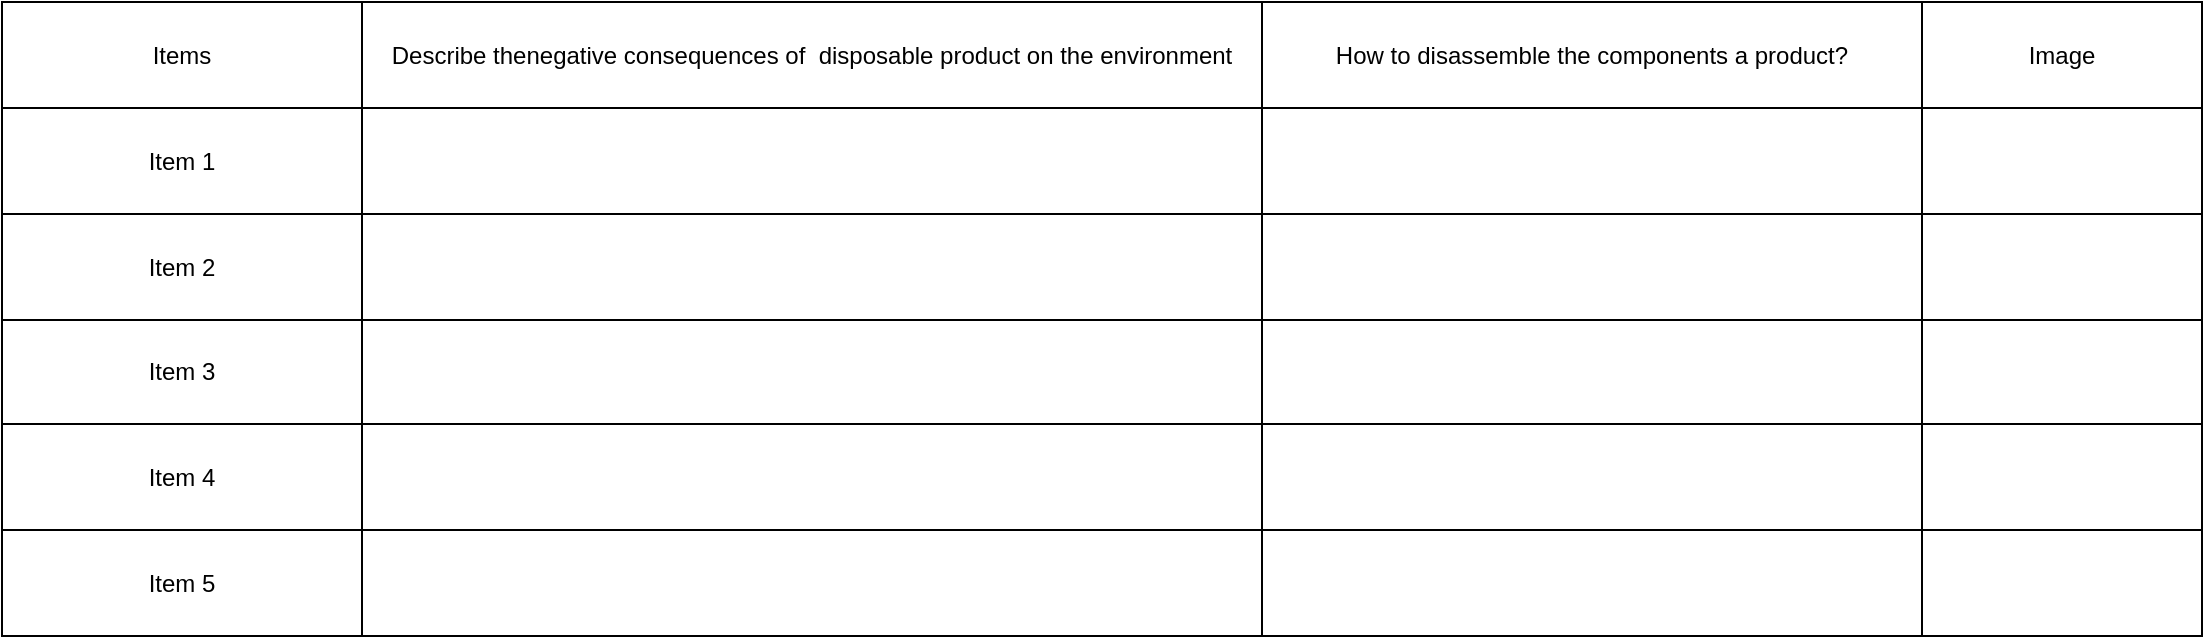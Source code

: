 <mxfile version="15.0.6" type="github">
  <diagram id="iHwOxlN1_M-UltYlJYW5" name="Page-1">
    <mxGraphModel dx="1186" dy="651" grid="1" gridSize="10" guides="1" tooltips="1" connect="1" arrows="1" fold="1" page="1" pageScale="1" pageWidth="827" pageHeight="1169" math="0" shadow="0">
      <root>
        <mxCell id="0" />
        <mxCell id="1" parent="0" />
        <mxCell id="SjizdnXppHZQY1Scg4Bk-1" value="" style="shape=table;startSize=0;container=1;collapsible=0;childLayout=tableLayout;" vertex="1" parent="1">
          <mxGeometry x="90" y="140" width="1100" height="317" as="geometry" />
        </mxCell>
        <mxCell id="SjizdnXppHZQY1Scg4Bk-2" value="" style="shape=partialRectangle;collapsible=0;dropTarget=0;pointerEvents=0;fillColor=none;top=0;left=0;bottom=0;right=0;points=[[0,0.5],[1,0.5]];portConstraint=eastwest;" vertex="1" parent="SjizdnXppHZQY1Scg4Bk-1">
          <mxGeometry width="1100" height="53" as="geometry" />
        </mxCell>
        <mxCell id="SjizdnXppHZQY1Scg4Bk-3" value="Items" style="shape=partialRectangle;html=1;whiteSpace=wrap;connectable=0;overflow=hidden;fillColor=none;top=0;left=0;bottom=0;right=0;" vertex="1" parent="SjizdnXppHZQY1Scg4Bk-2">
          <mxGeometry width="180" height="53" as="geometry" />
        </mxCell>
        <mxCell id="SjizdnXppHZQY1Scg4Bk-4" value="Describe thenegative consequences of&amp;nbsp; disposable product on the environment " style="shape=partialRectangle;html=1;whiteSpace=wrap;connectable=0;overflow=hidden;fillColor=none;top=0;left=0;bottom=0;right=0;" vertex="1" parent="SjizdnXppHZQY1Scg4Bk-2">
          <mxGeometry x="180" width="450" height="53" as="geometry" />
        </mxCell>
        <mxCell id="SjizdnXppHZQY1Scg4Bk-5" value="How to disassemble the components a product?" style="shape=partialRectangle;html=1;whiteSpace=wrap;connectable=0;overflow=hidden;fillColor=none;top=0;left=0;bottom=0;right=0;" vertex="1" parent="SjizdnXppHZQY1Scg4Bk-2">
          <mxGeometry x="630" width="330" height="53" as="geometry" />
        </mxCell>
        <mxCell id="SjizdnXppHZQY1Scg4Bk-6" value="Image" style="shape=partialRectangle;html=1;whiteSpace=wrap;connectable=0;overflow=hidden;fillColor=none;top=0;left=0;bottom=0;right=0;" vertex="1" parent="SjizdnXppHZQY1Scg4Bk-2">
          <mxGeometry x="960" width="140" height="53" as="geometry" />
        </mxCell>
        <mxCell id="SjizdnXppHZQY1Scg4Bk-7" style="shape=partialRectangle;collapsible=0;dropTarget=0;pointerEvents=0;fillColor=none;top=0;left=0;bottom=0;right=0;points=[[0,0.5],[1,0.5]];portConstraint=eastwest;" vertex="1" parent="SjizdnXppHZQY1Scg4Bk-1">
          <mxGeometry y="53" width="1100" height="53" as="geometry" />
        </mxCell>
        <mxCell id="SjizdnXppHZQY1Scg4Bk-8" value="Item 1" style="shape=partialRectangle;html=1;whiteSpace=wrap;connectable=0;overflow=hidden;fillColor=none;top=0;left=0;bottom=0;right=0;" vertex="1" parent="SjizdnXppHZQY1Scg4Bk-7">
          <mxGeometry width="180" height="53" as="geometry" />
        </mxCell>
        <mxCell id="SjizdnXppHZQY1Scg4Bk-9" style="shape=partialRectangle;html=1;whiteSpace=wrap;connectable=0;overflow=hidden;fillColor=none;top=0;left=0;bottom=0;right=0;" vertex="1" parent="SjizdnXppHZQY1Scg4Bk-7">
          <mxGeometry x="180" width="450" height="53" as="geometry" />
        </mxCell>
        <mxCell id="SjizdnXppHZQY1Scg4Bk-10" value="" style="shape=partialRectangle;html=1;whiteSpace=wrap;connectable=0;overflow=hidden;fillColor=none;top=0;left=0;bottom=0;right=0;" vertex="1" parent="SjizdnXppHZQY1Scg4Bk-7">
          <mxGeometry x="630" width="330" height="53" as="geometry" />
        </mxCell>
        <mxCell id="SjizdnXppHZQY1Scg4Bk-11" style="shape=partialRectangle;html=1;whiteSpace=wrap;connectable=0;overflow=hidden;fillColor=none;top=0;left=0;bottom=0;right=0;" vertex="1" parent="SjizdnXppHZQY1Scg4Bk-7">
          <mxGeometry x="960" width="140" height="53" as="geometry" />
        </mxCell>
        <mxCell id="SjizdnXppHZQY1Scg4Bk-12" style="shape=partialRectangle;collapsible=0;dropTarget=0;pointerEvents=0;fillColor=none;top=0;left=0;bottom=0;right=0;points=[[0,0.5],[1,0.5]];portConstraint=eastwest;" vertex="1" parent="SjizdnXppHZQY1Scg4Bk-1">
          <mxGeometry y="106" width="1100" height="53" as="geometry" />
        </mxCell>
        <mxCell id="SjizdnXppHZQY1Scg4Bk-13" value="Item 2" style="shape=partialRectangle;html=1;whiteSpace=wrap;connectable=0;overflow=hidden;fillColor=none;top=0;left=0;bottom=0;right=0;" vertex="1" parent="SjizdnXppHZQY1Scg4Bk-12">
          <mxGeometry width="180" height="53" as="geometry" />
        </mxCell>
        <mxCell id="SjizdnXppHZQY1Scg4Bk-14" style="shape=partialRectangle;html=1;whiteSpace=wrap;connectable=0;overflow=hidden;fillColor=none;top=0;left=0;bottom=0;right=0;" vertex="1" parent="SjizdnXppHZQY1Scg4Bk-12">
          <mxGeometry x="180" width="450" height="53" as="geometry" />
        </mxCell>
        <mxCell id="SjizdnXppHZQY1Scg4Bk-15" style="shape=partialRectangle;html=1;whiteSpace=wrap;connectable=0;overflow=hidden;fillColor=none;top=0;left=0;bottom=0;right=0;" vertex="1" parent="SjizdnXppHZQY1Scg4Bk-12">
          <mxGeometry x="630" width="330" height="53" as="geometry" />
        </mxCell>
        <mxCell id="SjizdnXppHZQY1Scg4Bk-16" style="shape=partialRectangle;html=1;whiteSpace=wrap;connectable=0;overflow=hidden;fillColor=none;top=0;left=0;bottom=0;right=0;" vertex="1" parent="SjizdnXppHZQY1Scg4Bk-12">
          <mxGeometry x="960" width="140" height="53" as="geometry" />
        </mxCell>
        <mxCell id="SjizdnXppHZQY1Scg4Bk-17" value="" style="shape=partialRectangle;collapsible=0;dropTarget=0;pointerEvents=0;fillColor=none;top=0;left=0;bottom=0;right=0;points=[[0,0.5],[1,0.5]];portConstraint=eastwest;" vertex="1" parent="SjizdnXppHZQY1Scg4Bk-1">
          <mxGeometry y="159" width="1100" height="52" as="geometry" />
        </mxCell>
        <mxCell id="SjizdnXppHZQY1Scg4Bk-18" value="Item 3" style="shape=partialRectangle;html=1;whiteSpace=wrap;connectable=0;overflow=hidden;fillColor=none;top=0;left=0;bottom=0;right=0;" vertex="1" parent="SjizdnXppHZQY1Scg4Bk-17">
          <mxGeometry width="180" height="52" as="geometry" />
        </mxCell>
        <mxCell id="SjizdnXppHZQY1Scg4Bk-19" value="" style="shape=partialRectangle;html=1;whiteSpace=wrap;connectable=0;overflow=hidden;fillColor=none;top=0;left=0;bottom=0;right=0;" vertex="1" parent="SjizdnXppHZQY1Scg4Bk-17">
          <mxGeometry x="180" width="450" height="52" as="geometry" />
        </mxCell>
        <mxCell id="SjizdnXppHZQY1Scg4Bk-20" value="" style="shape=partialRectangle;html=1;whiteSpace=wrap;connectable=0;overflow=hidden;fillColor=none;top=0;left=0;bottom=0;right=0;" vertex="1" parent="SjizdnXppHZQY1Scg4Bk-17">
          <mxGeometry x="630" width="330" height="52" as="geometry" />
        </mxCell>
        <mxCell id="SjizdnXppHZQY1Scg4Bk-21" value="" style="shape=partialRectangle;html=1;whiteSpace=wrap;connectable=0;overflow=hidden;fillColor=none;top=0;left=0;bottom=0;right=0;" vertex="1" parent="SjizdnXppHZQY1Scg4Bk-17">
          <mxGeometry x="960" width="140" height="52" as="geometry" />
        </mxCell>
        <mxCell id="SjizdnXppHZQY1Scg4Bk-22" value="" style="shape=partialRectangle;collapsible=0;dropTarget=0;pointerEvents=0;fillColor=none;top=0;left=0;bottom=0;right=0;points=[[0,0.5],[1,0.5]];portConstraint=eastwest;" vertex="1" parent="SjizdnXppHZQY1Scg4Bk-1">
          <mxGeometry y="211" width="1100" height="53" as="geometry" />
        </mxCell>
        <mxCell id="SjizdnXppHZQY1Scg4Bk-23" value="Item 4" style="shape=partialRectangle;html=1;whiteSpace=wrap;connectable=0;overflow=hidden;fillColor=none;top=0;left=0;bottom=0;right=0;" vertex="1" parent="SjizdnXppHZQY1Scg4Bk-22">
          <mxGeometry width="180" height="53" as="geometry" />
        </mxCell>
        <mxCell id="SjizdnXppHZQY1Scg4Bk-24" value="" style="shape=partialRectangle;html=1;whiteSpace=wrap;connectable=0;overflow=hidden;fillColor=none;top=0;left=0;bottom=0;right=0;" vertex="1" parent="SjizdnXppHZQY1Scg4Bk-22">
          <mxGeometry x="180" width="450" height="53" as="geometry" />
        </mxCell>
        <mxCell id="SjizdnXppHZQY1Scg4Bk-25" value="" style="shape=partialRectangle;html=1;whiteSpace=wrap;connectable=0;overflow=hidden;fillColor=none;top=0;left=0;bottom=0;right=0;" vertex="1" parent="SjizdnXppHZQY1Scg4Bk-22">
          <mxGeometry x="630" width="330" height="53" as="geometry" />
        </mxCell>
        <mxCell id="SjizdnXppHZQY1Scg4Bk-26" value="" style="shape=partialRectangle;html=1;whiteSpace=wrap;connectable=0;overflow=hidden;fillColor=none;top=0;left=0;bottom=0;right=0;" vertex="1" parent="SjizdnXppHZQY1Scg4Bk-22">
          <mxGeometry x="960" width="140" height="53" as="geometry" />
        </mxCell>
        <mxCell id="SjizdnXppHZQY1Scg4Bk-27" value="" style="shape=partialRectangle;collapsible=0;dropTarget=0;pointerEvents=0;fillColor=none;top=0;left=0;bottom=0;right=0;points=[[0,0.5],[1,0.5]];portConstraint=eastwest;" vertex="1" parent="SjizdnXppHZQY1Scg4Bk-1">
          <mxGeometry y="264" width="1100" height="53" as="geometry" />
        </mxCell>
        <mxCell id="SjizdnXppHZQY1Scg4Bk-28" value="Item 5" style="shape=partialRectangle;html=1;whiteSpace=wrap;connectable=0;overflow=hidden;fillColor=none;top=0;left=0;bottom=0;right=0;" vertex="1" parent="SjizdnXppHZQY1Scg4Bk-27">
          <mxGeometry width="180" height="53" as="geometry" />
        </mxCell>
        <mxCell id="SjizdnXppHZQY1Scg4Bk-29" value="" style="shape=partialRectangle;html=1;whiteSpace=wrap;connectable=0;overflow=hidden;fillColor=none;top=0;left=0;bottom=0;right=0;" vertex="1" parent="SjizdnXppHZQY1Scg4Bk-27">
          <mxGeometry x="180" width="450" height="53" as="geometry" />
        </mxCell>
        <mxCell id="SjizdnXppHZQY1Scg4Bk-30" value="" style="shape=partialRectangle;html=1;whiteSpace=wrap;connectable=0;overflow=hidden;fillColor=none;top=0;left=0;bottom=0;right=0;" vertex="1" parent="SjizdnXppHZQY1Scg4Bk-27">
          <mxGeometry x="630" width="330" height="53" as="geometry" />
        </mxCell>
        <mxCell id="SjizdnXppHZQY1Scg4Bk-31" value="" style="shape=partialRectangle;html=1;whiteSpace=wrap;connectable=0;overflow=hidden;fillColor=none;top=0;left=0;bottom=0;right=0;" vertex="1" parent="SjizdnXppHZQY1Scg4Bk-27">
          <mxGeometry x="960" width="140" height="53" as="geometry" />
        </mxCell>
      </root>
    </mxGraphModel>
  </diagram>
</mxfile>
